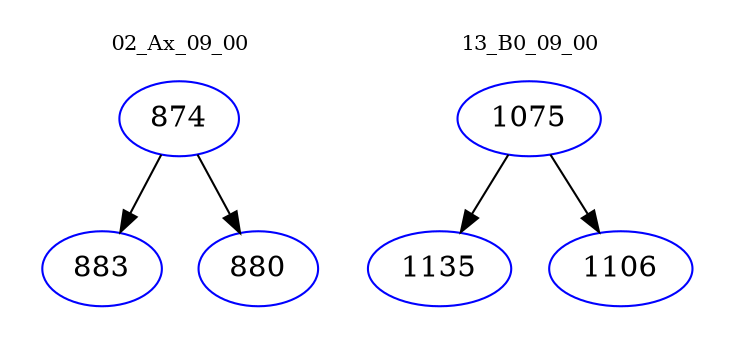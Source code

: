 digraph{
subgraph cluster_0 {
color = white
label = "02_Ax_09_00";
fontsize=10;
T0_874 [label="874", color="blue"]
T0_874 -> T0_883 [color="black"]
T0_883 [label="883", color="blue"]
T0_874 -> T0_880 [color="black"]
T0_880 [label="880", color="blue"]
}
subgraph cluster_1 {
color = white
label = "13_B0_09_00";
fontsize=10;
T1_1075 [label="1075", color="blue"]
T1_1075 -> T1_1135 [color="black"]
T1_1135 [label="1135", color="blue"]
T1_1075 -> T1_1106 [color="black"]
T1_1106 [label="1106", color="blue"]
}
}
